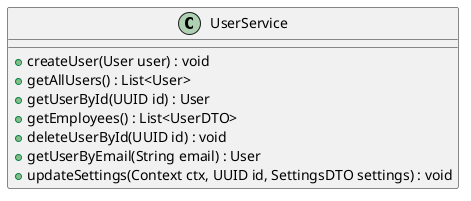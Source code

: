 @startuml
class UserService {
    + createUser(User user) : void
    + getAllUsers() : List<User>
    + getUserById(UUID id) : User
    + getEmployees() : List<UserDTO>
    + deleteUserById(UUID id) : void
    + getUserByEmail(String email) : User
    + updateSettings(Context ctx, UUID id, SettingsDTO settings) : void
}
@enduml